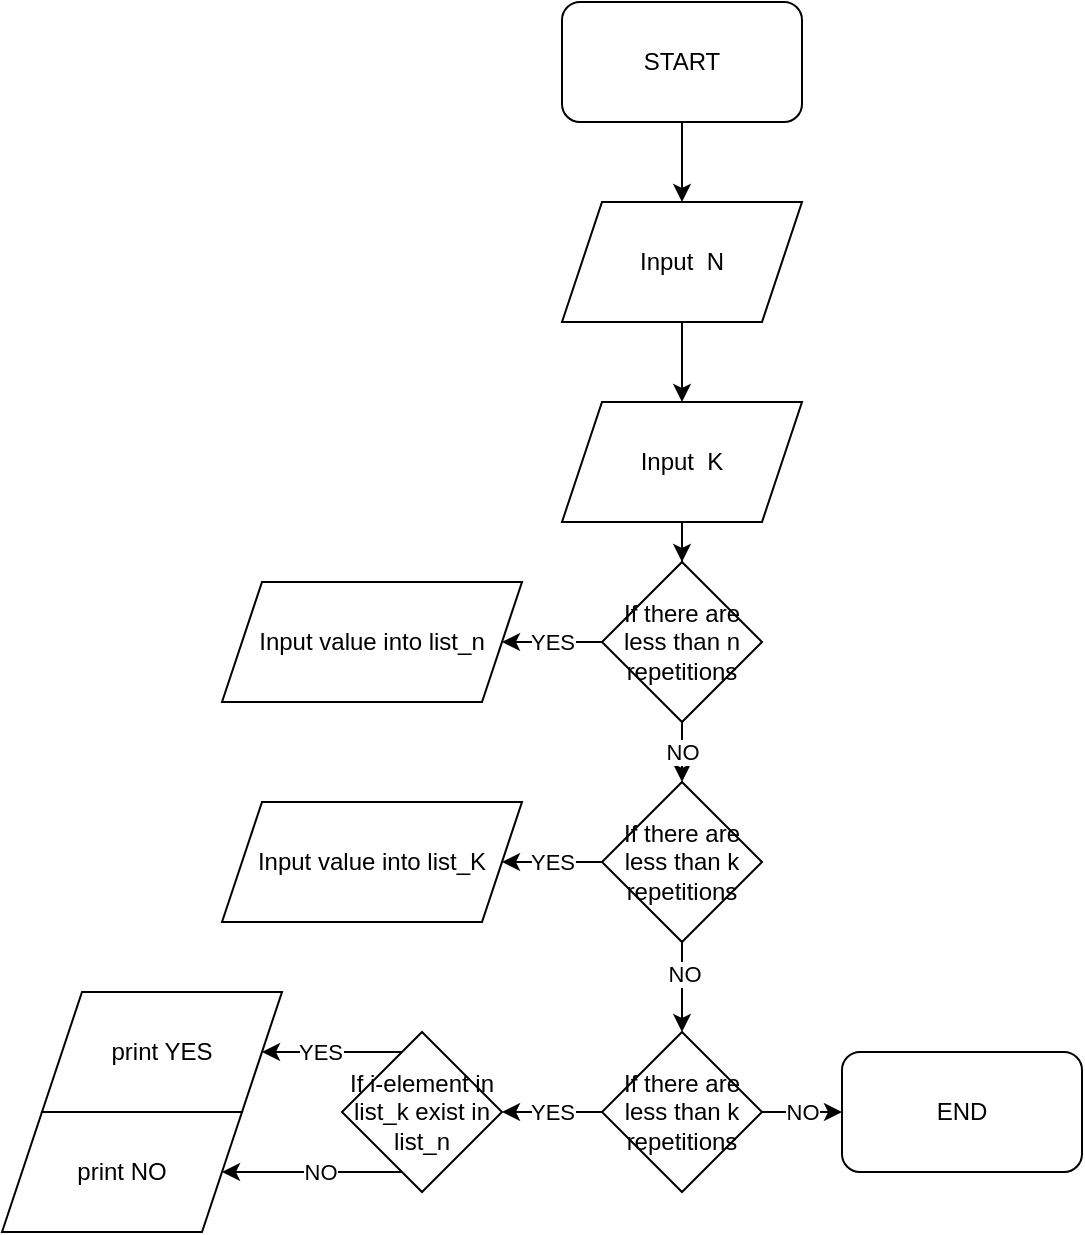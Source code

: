<mxfile version="16.4.6" type="github">
  <diagram id="WiSGqWt8uOLtH7JA5PiH" name="Page-1">
    <mxGraphModel dx="1113" dy="792" grid="1" gridSize="10" guides="1" tooltips="1" connect="1" arrows="1" fold="1" page="1" pageScale="1" pageWidth="827" pageHeight="1169" math="0" shadow="0">
      <root>
        <mxCell id="0" />
        <mxCell id="1" parent="0" />
        <mxCell id="6d0TgMTnvp4evVOTkukG-5" style="edgeStyle=orthogonalEdgeStyle;rounded=0;orthogonalLoop=1;jettySize=auto;html=1;" edge="1" parent="1" source="6d0TgMTnvp4evVOTkukG-1" target="6d0TgMTnvp4evVOTkukG-4">
          <mxGeometry relative="1" as="geometry" />
        </mxCell>
        <mxCell id="6d0TgMTnvp4evVOTkukG-1" value="START" style="rounded=1;whiteSpace=wrap;html=1;" vertex="1" parent="1">
          <mxGeometry x="340" y="30" width="120" height="60" as="geometry" />
        </mxCell>
        <mxCell id="6d0TgMTnvp4evVOTkukG-2" value="END" style="whiteSpace=wrap;html=1;rounded=1;" vertex="1" parent="1">
          <mxGeometry x="480" y="555" width="120" height="60" as="geometry" />
        </mxCell>
        <mxCell id="6d0TgMTnvp4evVOTkukG-7" value="" style="edgeStyle=orthogonalEdgeStyle;rounded=0;orthogonalLoop=1;jettySize=auto;html=1;" edge="1" parent="1" source="6d0TgMTnvp4evVOTkukG-4" target="6d0TgMTnvp4evVOTkukG-6">
          <mxGeometry relative="1" as="geometry" />
        </mxCell>
        <mxCell id="6d0TgMTnvp4evVOTkukG-4" value="Input &amp;nbsp;N" style="shape=parallelogram;perimeter=parallelogramPerimeter;whiteSpace=wrap;html=1;fixedSize=1;" vertex="1" parent="1">
          <mxGeometry x="340" y="130" width="120" height="60" as="geometry" />
        </mxCell>
        <mxCell id="6d0TgMTnvp4evVOTkukG-13" value="" style="edgeStyle=orthogonalEdgeStyle;rounded=0;orthogonalLoop=1;jettySize=auto;html=1;" edge="1" parent="1" source="6d0TgMTnvp4evVOTkukG-6" target="6d0TgMTnvp4evVOTkukG-12">
          <mxGeometry relative="1" as="geometry" />
        </mxCell>
        <mxCell id="6d0TgMTnvp4evVOTkukG-6" value="Input &amp;nbsp;K" style="shape=parallelogram;perimeter=parallelogramPerimeter;whiteSpace=wrap;html=1;fixedSize=1;" vertex="1" parent="1">
          <mxGeometry x="340" y="230" width="120" height="60" as="geometry" />
        </mxCell>
        <mxCell id="6d0TgMTnvp4evVOTkukG-17" value="YES" style="edgeStyle=orthogonalEdgeStyle;rounded=0;orthogonalLoop=1;jettySize=auto;html=1;" edge="1" parent="1" source="6d0TgMTnvp4evVOTkukG-12" target="6d0TgMTnvp4evVOTkukG-18">
          <mxGeometry relative="1" as="geometry">
            <mxPoint x="300" y="350" as="targetPoint" />
          </mxGeometry>
        </mxCell>
        <mxCell id="6d0TgMTnvp4evVOTkukG-41" value="NO" style="edgeStyle=orthogonalEdgeStyle;rounded=0;orthogonalLoop=1;jettySize=auto;html=1;" edge="1" parent="1" source="6d0TgMTnvp4evVOTkukG-12" target="6d0TgMTnvp4evVOTkukG-19">
          <mxGeometry relative="1" as="geometry" />
        </mxCell>
        <mxCell id="6d0TgMTnvp4evVOTkukG-12" value="If there are less than n repetitions" style="rhombus;whiteSpace=wrap;html=1;" vertex="1" parent="1">
          <mxGeometry x="360" y="310" width="80" height="80" as="geometry" />
        </mxCell>
        <mxCell id="6d0TgMTnvp4evVOTkukG-18" value="Input value into list_n" style="shape=parallelogram;perimeter=parallelogramPerimeter;whiteSpace=wrap;html=1;fixedSize=1;" vertex="1" parent="1">
          <mxGeometry x="170" y="320" width="150" height="60" as="geometry" />
        </mxCell>
        <mxCell id="6d0TgMTnvp4evVOTkukG-23" value="YES" style="edgeStyle=orthogonalEdgeStyle;rounded=0;orthogonalLoop=1;jettySize=auto;html=1;entryX=1;entryY=0.5;entryDx=0;entryDy=0;" edge="1" parent="1" source="6d0TgMTnvp4evVOTkukG-19" target="6d0TgMTnvp4evVOTkukG-22">
          <mxGeometry relative="1" as="geometry" />
        </mxCell>
        <mxCell id="6d0TgMTnvp4evVOTkukG-30" style="edgeStyle=orthogonalEdgeStyle;rounded=0;orthogonalLoop=1;jettySize=auto;html=1;" edge="1" parent="1" source="6d0TgMTnvp4evVOTkukG-19" target="6d0TgMTnvp4evVOTkukG-28">
          <mxGeometry relative="1" as="geometry" />
        </mxCell>
        <mxCell id="6d0TgMTnvp4evVOTkukG-40" value="NO" style="edgeLabel;html=1;align=center;verticalAlign=middle;resizable=0;points=[];" vertex="1" connectable="0" parent="6d0TgMTnvp4evVOTkukG-30">
          <mxGeometry x="-0.308" y="1" relative="1" as="geometry">
            <mxPoint as="offset" />
          </mxGeometry>
        </mxCell>
        <mxCell id="6d0TgMTnvp4evVOTkukG-19" value="If there are less than k repetitions" style="rhombus;whiteSpace=wrap;html=1;" vertex="1" parent="1">
          <mxGeometry x="360" y="420" width="80" height="80" as="geometry" />
        </mxCell>
        <mxCell id="6d0TgMTnvp4evVOTkukG-22" value="Input value into list_K" style="shape=parallelogram;perimeter=parallelogramPerimeter;whiteSpace=wrap;html=1;fixedSize=1;" vertex="1" parent="1">
          <mxGeometry x="170" y="430" width="150" height="60" as="geometry" />
        </mxCell>
        <mxCell id="6d0TgMTnvp4evVOTkukG-27" value="YES" style="edgeStyle=orthogonalEdgeStyle;rounded=0;orthogonalLoop=1;jettySize=auto;html=1;entryX=1;entryY=0.5;entryDx=0;entryDy=0;" edge="1" parent="1" source="6d0TgMTnvp4evVOTkukG-28">
          <mxGeometry relative="1" as="geometry">
            <mxPoint x="310" y="585" as="targetPoint" />
          </mxGeometry>
        </mxCell>
        <mxCell id="6d0TgMTnvp4evVOTkukG-39" value="NO" style="edgeStyle=orthogonalEdgeStyle;rounded=0;orthogonalLoop=1;jettySize=auto;html=1;" edge="1" parent="1" source="6d0TgMTnvp4evVOTkukG-28" target="6d0TgMTnvp4evVOTkukG-2">
          <mxGeometry relative="1" as="geometry" />
        </mxCell>
        <mxCell id="6d0TgMTnvp4evVOTkukG-28" value="If there are less than k repetitions" style="rhombus;whiteSpace=wrap;html=1;" vertex="1" parent="1">
          <mxGeometry x="360" y="545" width="80" height="80" as="geometry" />
        </mxCell>
        <mxCell id="6d0TgMTnvp4evVOTkukG-33" value="" style="edgeStyle=orthogonalEdgeStyle;rounded=0;orthogonalLoop=1;jettySize=auto;html=1;" edge="1" parent="1" source="6d0TgMTnvp4evVOTkukG-31" target="6d0TgMTnvp4evVOTkukG-32">
          <mxGeometry relative="1" as="geometry">
            <Array as="points">
              <mxPoint x="220" y="555" />
              <mxPoint x="220" y="555" />
            </Array>
          </mxGeometry>
        </mxCell>
        <mxCell id="6d0TgMTnvp4evVOTkukG-35" value="YES" style="edgeLabel;html=1;align=center;verticalAlign=middle;resizable=0;points=[];" vertex="1" connectable="0" parent="6d0TgMTnvp4evVOTkukG-33">
          <mxGeometry x="0.186" relative="1" as="geometry">
            <mxPoint as="offset" />
          </mxGeometry>
        </mxCell>
        <mxCell id="6d0TgMTnvp4evVOTkukG-36" style="edgeStyle=orthogonalEdgeStyle;rounded=0;orthogonalLoop=1;jettySize=auto;html=1;" edge="1" parent="1" source="6d0TgMTnvp4evVOTkukG-31" target="6d0TgMTnvp4evVOTkukG-34">
          <mxGeometry relative="1" as="geometry">
            <Array as="points">
              <mxPoint x="210" y="615" />
              <mxPoint x="210" y="615" />
            </Array>
          </mxGeometry>
        </mxCell>
        <mxCell id="6d0TgMTnvp4evVOTkukG-38" value="NO" style="edgeLabel;html=1;align=center;verticalAlign=middle;resizable=0;points=[];" vertex="1" connectable="0" parent="6d0TgMTnvp4evVOTkukG-36">
          <mxGeometry x="-0.076" relative="1" as="geometry">
            <mxPoint as="offset" />
          </mxGeometry>
        </mxCell>
        <mxCell id="6d0TgMTnvp4evVOTkukG-31" value="&lt;span&gt;If i-element in list_k exist in list_n&lt;/span&gt;" style="rhombus;whiteSpace=wrap;html=1;" vertex="1" parent="1">
          <mxGeometry x="230" y="545" width="80" height="80" as="geometry" />
        </mxCell>
        <mxCell id="6d0TgMTnvp4evVOTkukG-32" value="print YES" style="shape=parallelogram;perimeter=parallelogramPerimeter;whiteSpace=wrap;html=1;fixedSize=1;" vertex="1" parent="1">
          <mxGeometry x="80" y="525" width="120" height="60" as="geometry" />
        </mxCell>
        <mxCell id="6d0TgMTnvp4evVOTkukG-34" value="print NO" style="shape=parallelogram;perimeter=parallelogramPerimeter;whiteSpace=wrap;html=1;fixedSize=1;" vertex="1" parent="1">
          <mxGeometry x="60" y="585" width="120" height="60" as="geometry" />
        </mxCell>
      </root>
    </mxGraphModel>
  </diagram>
</mxfile>

